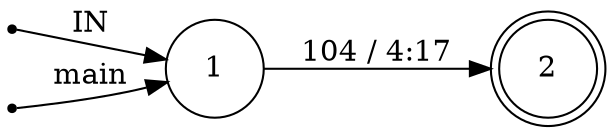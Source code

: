 digraph hello {
	rankdir=LR;
	node [ shape = point ];
	ENTRY;
	en_1;
	node [ shape = circle, height = 0.2 ];
	node [ fixedsize = true, height = 0.65, shape = doublecircle ];
	2;
	node [ shape = circle ];
	1 -> 2 [ label = "104 / 4:17" ];
	ENTRY -> 1 [ label = "IN" ];
	en_1 -> 1 [ label = "main" ];
}

